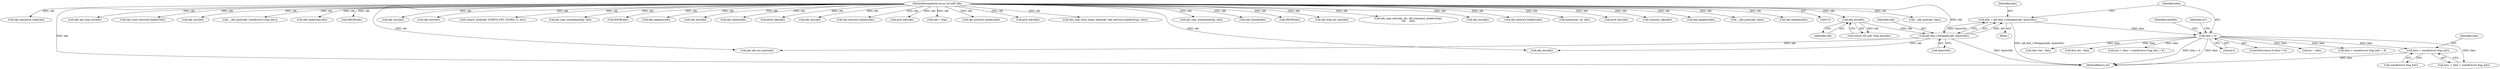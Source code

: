 digraph "0_linux_2423496af35d94a87156b063ea5cedffc10a70a1_0@API" {
"1000264" [label="(Call,hlen + sizeof(struct frag_hdr))"];
"1000178" [label="(Call,hlen < 0)"];
"1000171" [label="(Call,hlen = ip6_find_1stfragopt(skb, &prevhdr))"];
"1000173" [label="(Call,ip6_find_1stfragopt(skb, &prevhdr))"];
"1000131" [label="(Call,skb_dst(skb))"];
"1000122" [label="(MethodParameterIn,struct sk_buff *skb)"];
"1000436" [label="(Call,__skb_pull(skb, hlen))"];
"1000124" [label="(Block,)"];
"1000265" [label="(Identifier,hlen)"];
"1000171" [label="(Call,hlen = ip6_find_1stfragopt(skb, &prevhdr))"];
"1000253" [label="(Call,mtu < hlen + sizeof(struct frag_hdr) + 8)"];
"1000291" [label="(Call,skb_checksum_help(skb))"];
"1000952" [label="(MethodReturn,int)"];
"1000303" [label="(Call,skb_has_frag_list(skb))"];
"1000450" [label="(Call,skb_reset_network_header(skb))"];
"1000903" [label="(Call,skb_dst(skb))"];
"1000129" [label="(Call,(struct rt6_info *)skb_dst(skb))"];
"1000443" [label="(Call,__skb_push(skb, sizeof(struct frag_hdr)))"];
"1000329" [label="(Call,skb_headroom(skb))"];
"1000122" [label="(MethodParameterIn,struct sk_buff *skb)"];
"1000224" [label="(Call,IP6CB(skb))"];
"1000180" [label="(Literal,0)"];
"1000175" [label="(Call,&prevhdr)"];
"1000177" [label="(ControlStructure,if (hlen < 0))"];
"1000192" [label="(Call,ip6_skb_dst_mtu(skb))"];
"1000178" [label="(Call,hlen < 0)"];
"1000897" [label="(Call,skb_dst(skb))"];
"1000929" [label="(Call,skb_dst(skb))"];
"1000932" [label="(Call,icmpv6_send(skb, ICMPV6_PKT_TOOBIG, 0, mtu))"];
"1000762" [label="(Call,ip6_copy_metadata(frag, skb))"];
"1000266" [label="(Call,sizeof(struct frag_hdr))"];
"1000216" [label="(Call,IP6CB(skb))"];
"1000182" [label="(Call,err = hlen)"];
"1000480" [label="(Call,skb_pagelen(skb))"];
"1000754" [label="(Call,skb_dst(skb))"];
"1000431" [label="(Call,skb_shinfo(skb))"];
"1000948" [label="(Call,kfree_skb(skb))"];
"1000264" [label="(Call,hlen + sizeof(struct frag_hdr))"];
"1000255" [label="(Call,hlen + sizeof(struct frag_hdr) + 8)"];
"1000262" [label="(Call,mtu -= hlen + sizeof(struct frag_hdr))"];
"1000917" [label="(Call,skb_dst(skb))"];
"1000131" [label="(Call,skb_dst(skb))"];
"1000453" [label="(Call,skb_network_header(skb))"];
"1000497" [label="(Call,ipv6_hdr(skb))"];
"1000132" [label="(Identifier,skb)"];
"1000619" [label="(Call,skb = frag)"];
"1000820" [label="(Call,skb_network_header(skb))"];
"1000187" [label="(Identifier,nexthdr)"];
"1000692" [label="(Call,skb->len - hlen)"];
"1000173" [label="(Call,ip6_find_1stfragopt(skb, &prevhdr))"];
"1000183" [label="(Identifier,err)"];
"1000179" [label="(Identifier,hlen)"];
"1000279" [label="(Call,ipv6_hdr(skb))"];
"1000807" [label="(Call,skb_copy_from_linear_data(skb, skb_network_header(frag), hlen))"];
"1000945" [label="(Call,skb_dst(skb))"];
"1000593" [label="(Call,ip6_copy_metadata(frag, skb))"];
"1000326" [label="(Call,skb_cloned(skb))"];
"1000209" [label="(Call,IP6CB(skb))"];
"1000434" [label="(Call,skb_frag_list_init(skb))"];
"1000315" [label="(Call,first_len - hlen)"];
"1000842" [label="(Call,skb_copy_bits(skb, ptr, skb_transport_header(frag),\n\t\t\t\t     len))"];
"1000172" [label="(Identifier,hlen)"];
"1000420" [label="(Call,skb_dst(skb))"];
"1000409" [label="(Call,skb_network_header(skb))"];
"1000598" [label="(Call,output(net, sk, skb))"];
"1000274" [label="(Call,ipv6_hdr(skb))"];
"1000906" [label="(Call,consume_skb(skb))"];
"1000309" [label="(Call,skb_pagelen(skb))"];
"1000174" [label="(Identifier,skb)"];
"1000447" [label="(Call,__skb_push(skb, hlen))"];
"1000488" [label="(Call,skb_headlen(skb))"];
"1000264" -> "1000262"  [label="AST: "];
"1000264" -> "1000266"  [label="CFG: "];
"1000265" -> "1000264"  [label="AST: "];
"1000266" -> "1000264"  [label="AST: "];
"1000262" -> "1000264"  [label="CFG: "];
"1000264" -> "1000952"  [label="DDG: hlen"];
"1000178" -> "1000264"  [label="DDG: hlen"];
"1000178" -> "1000177"  [label="AST: "];
"1000178" -> "1000180"  [label="CFG: "];
"1000179" -> "1000178"  [label="AST: "];
"1000180" -> "1000178"  [label="AST: "];
"1000183" -> "1000178"  [label="CFG: "];
"1000187" -> "1000178"  [label="CFG: "];
"1000178" -> "1000952"  [label="DDG: hlen < 0"];
"1000178" -> "1000952"  [label="DDG: hlen"];
"1000171" -> "1000178"  [label="DDG: hlen"];
"1000178" -> "1000182"  [label="DDG: hlen"];
"1000178" -> "1000253"  [label="DDG: hlen"];
"1000178" -> "1000255"  [label="DDG: hlen"];
"1000178" -> "1000262"  [label="DDG: hlen"];
"1000178" -> "1000315"  [label="DDG: hlen"];
"1000178" -> "1000692"  [label="DDG: hlen"];
"1000171" -> "1000124"  [label="AST: "];
"1000171" -> "1000173"  [label="CFG: "];
"1000172" -> "1000171"  [label="AST: "];
"1000173" -> "1000171"  [label="AST: "];
"1000179" -> "1000171"  [label="CFG: "];
"1000171" -> "1000952"  [label="DDG: ip6_find_1stfragopt(skb, &prevhdr)"];
"1000173" -> "1000171"  [label="DDG: skb"];
"1000173" -> "1000171"  [label="DDG: &prevhdr"];
"1000173" -> "1000175"  [label="CFG: "];
"1000174" -> "1000173"  [label="AST: "];
"1000175" -> "1000173"  [label="AST: "];
"1000173" -> "1000952"  [label="DDG: &prevhdr"];
"1000131" -> "1000173"  [label="DDG: skb"];
"1000122" -> "1000173"  [label="DDG: skb"];
"1000173" -> "1000192"  [label="DDG: skb"];
"1000173" -> "1000945"  [label="DDG: skb"];
"1000131" -> "1000129"  [label="AST: "];
"1000131" -> "1000132"  [label="CFG: "];
"1000132" -> "1000131"  [label="AST: "];
"1000129" -> "1000131"  [label="CFG: "];
"1000131" -> "1000129"  [label="DDG: skb"];
"1000122" -> "1000131"  [label="DDG: skb"];
"1000122" -> "1000119"  [label="AST: "];
"1000122" -> "1000952"  [label="DDG: skb"];
"1000122" -> "1000192"  [label="DDG: skb"];
"1000122" -> "1000209"  [label="DDG: skb"];
"1000122" -> "1000216"  [label="DDG: skb"];
"1000122" -> "1000224"  [label="DDG: skb"];
"1000122" -> "1000274"  [label="DDG: skb"];
"1000122" -> "1000279"  [label="DDG: skb"];
"1000122" -> "1000291"  [label="DDG: skb"];
"1000122" -> "1000303"  [label="DDG: skb"];
"1000122" -> "1000309"  [label="DDG: skb"];
"1000122" -> "1000326"  [label="DDG: skb"];
"1000122" -> "1000329"  [label="DDG: skb"];
"1000122" -> "1000409"  [label="DDG: skb"];
"1000122" -> "1000420"  [label="DDG: skb"];
"1000122" -> "1000431"  [label="DDG: skb"];
"1000122" -> "1000434"  [label="DDG: skb"];
"1000122" -> "1000436"  [label="DDG: skb"];
"1000122" -> "1000443"  [label="DDG: skb"];
"1000122" -> "1000447"  [label="DDG: skb"];
"1000122" -> "1000450"  [label="DDG: skb"];
"1000122" -> "1000453"  [label="DDG: skb"];
"1000122" -> "1000480"  [label="DDG: skb"];
"1000122" -> "1000488"  [label="DDG: skb"];
"1000122" -> "1000497"  [label="DDG: skb"];
"1000122" -> "1000593"  [label="DDG: skb"];
"1000122" -> "1000598"  [label="DDG: skb"];
"1000122" -> "1000619"  [label="DDG: skb"];
"1000122" -> "1000754"  [label="DDG: skb"];
"1000122" -> "1000762"  [label="DDG: skb"];
"1000122" -> "1000807"  [label="DDG: skb"];
"1000122" -> "1000820"  [label="DDG: skb"];
"1000122" -> "1000842"  [label="DDG: skb"];
"1000122" -> "1000897"  [label="DDG: skb"];
"1000122" -> "1000903"  [label="DDG: skb"];
"1000122" -> "1000906"  [label="DDG: skb"];
"1000122" -> "1000917"  [label="DDG: skb"];
"1000122" -> "1000929"  [label="DDG: skb"];
"1000122" -> "1000932"  [label="DDG: skb"];
"1000122" -> "1000945"  [label="DDG: skb"];
"1000122" -> "1000948"  [label="DDG: skb"];
}
